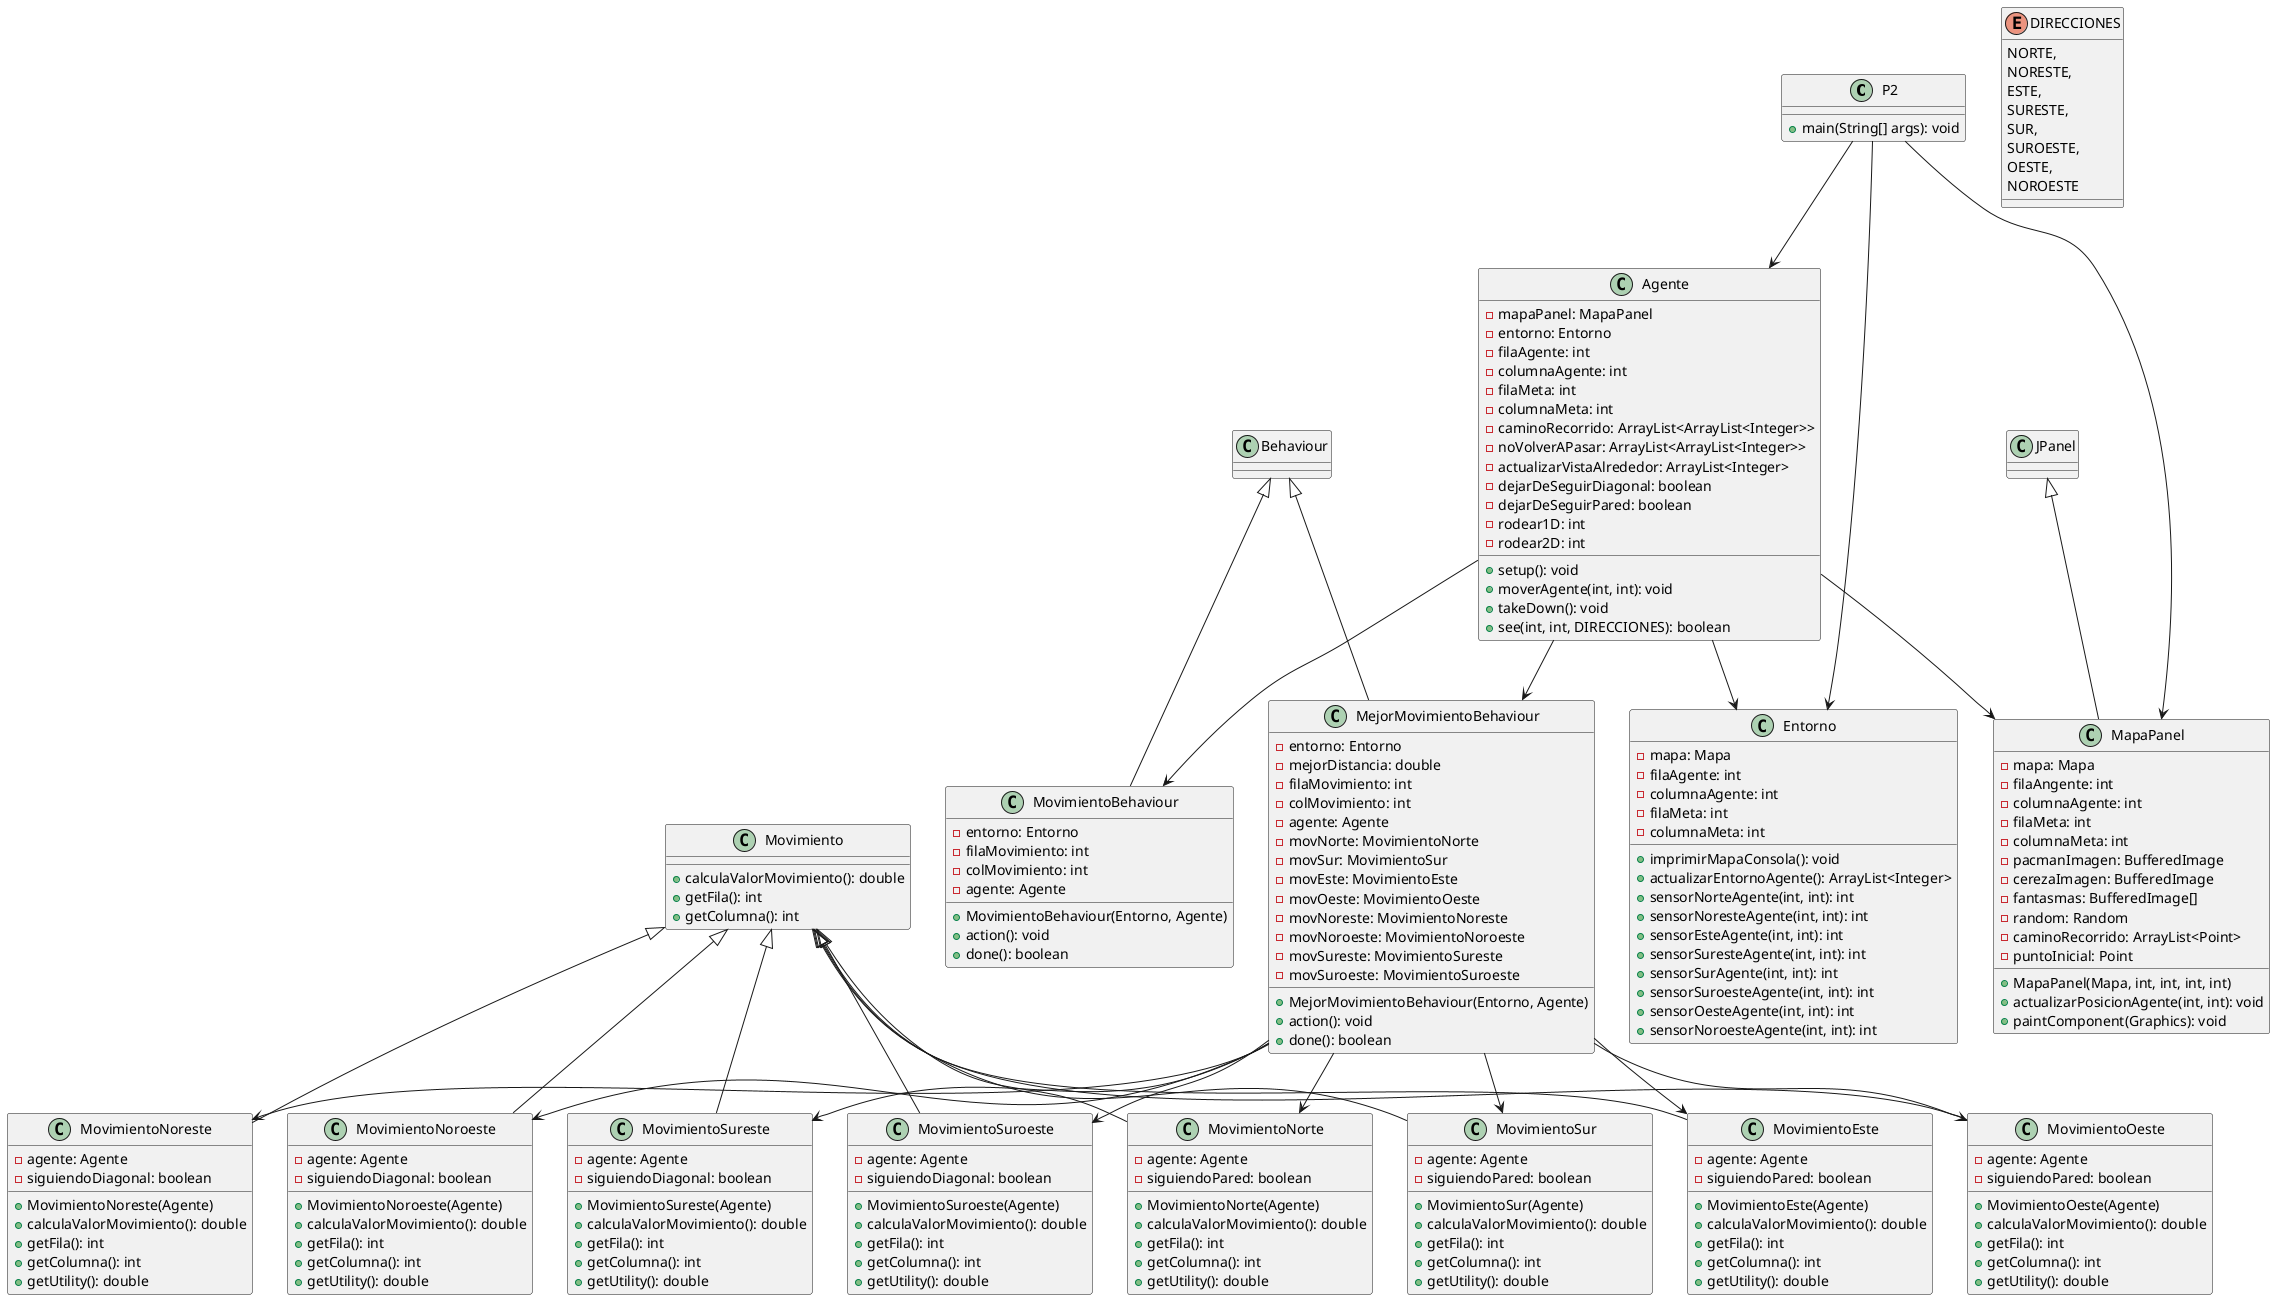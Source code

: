 @startuml

class P2 {
    + main(String[] args): void
}

class Entorno {
    - mapa: Mapa
    - filaAgente: int
    - columnaAgente: int
    - filaMeta: int
    - columnaMeta: int
    + imprimirMapaConsola(): void
    + actualizarEntornoAgente(): ArrayList<Integer>
    + sensorNorteAgente(int, int): int
    + sensorNoresteAgente(int, int): int
    + sensorEsteAgente(int, int): int
    + sensorSuresteAgente(int, int): int
    + sensorSurAgente(int, int): int
    + sensorSuroesteAgente(int, int): int
    + sensorOesteAgente(int, int): int
    + sensorNoroesteAgente(int, int): int
}

class Agente {
    - mapaPanel: MapaPanel
    - entorno: Entorno
    - filaAgente: int
    - columnaAgente: int
    - filaMeta: int
    - columnaMeta: int
    - caminoRecorrido: ArrayList<ArrayList<Integer>>
    - noVolverAPasar: ArrayList<ArrayList<Integer>>
    - actualizarVistaAlrededor: ArrayList<Integer>
    - dejarDeSeguirDiagonal: boolean
    - dejarDeSeguirPared: boolean
    - rodear1D: int
    - rodear2D: int
    + setup(): void
    + moverAgente(int, int): void
    + takeDown(): void
    + see(int, int, DIRECCIONES): boolean
}

class Movimiento {
    + calculaValorMovimiento(): double
    + getFila(): int
    + getColumna(): int
}

class MovimientoNoreste extends Movimiento {
    - agente: Agente
    - siguiendoDiagonal: boolean
    + MovimientoNoreste(Agente)
    + calculaValorMovimiento(): double
    + getFila(): int
    + getColumna(): int
    + getUtility(): double
}

class MovimientoNoroeste extends Movimiento {
    - agente: Agente
    - siguiendoDiagonal: boolean
    + MovimientoNoroeste(Agente)
    + calculaValorMovimiento(): double
    + getFila(): int
    + getColumna(): int
    + getUtility(): double
}

class MovimientoSureste extends Movimiento {
    - agente: Agente
    - siguiendoDiagonal: boolean
    + MovimientoSureste(Agente)
    + calculaValorMovimiento(): double
    + getFila(): int
    + getColumna(): int
    + getUtility(): double
}

class MovimientoSuroeste extends Movimiento {
    - agente: Agente
    - siguiendoDiagonal: boolean
    + MovimientoSuroeste(Agente)
    + calculaValorMovimiento(): double
    + getFila(): int
    + getColumna(): int
    + getUtility(): double
}

class MovimientoNorte extends Movimiento {
    - agente: Agente
    - siguiendoPared: boolean
    + MovimientoNorte(Agente)
    + calculaValorMovimiento(): double
    + getFila(): int
    + getColumna(): int
    + getUtility(): double
}

class MovimientoSur extends Movimiento {
    - agente: Agente
    - siguiendoPared: boolean
    + MovimientoSur(Agente)
    + calculaValorMovimiento(): double
    + getFila(): int
    + getColumna(): int
    + getUtility(): double
}

class MovimientoEste extends Movimiento {
    - agente: Agente
    - siguiendoPared: boolean
    + MovimientoEste(Agente)
    + calculaValorMovimiento(): double
    + getFila(): int
    + getColumna(): int
    + getUtility(): double
}

class MovimientoOeste extends Movimiento {
    - agente: Agente
    - siguiendoPared: boolean
    + MovimientoOeste(Agente)
    + calculaValorMovimiento(): double
    + getFila(): int
    + getColumna(): int
    + getUtility(): double
}

class MovimientoBehaviour extends Behaviour {
    - entorno: Entorno
    - filaMovimiento: int
    - colMovimiento: int
    - agente: Agente
    + MovimientoBehaviour(Entorno, Agente)
    + action(): void
    + done(): boolean
}

class MejorMovimientoBehaviour extends Behaviour {
    - entorno: Entorno
    - mejorDistancia: double
    - filaMovimiento: int
    - colMovimiento: int
    - agente: Agente
    - movNorte: MovimientoNorte
    - movSur: MovimientoSur
    - movEste: MovimientoEste
    - movOeste: MovimientoOeste
    - movNoreste: MovimientoNoreste
    - movNoroeste: MovimientoNoroeste
    - movSureste: MovimientoSureste
    - movSuroeste: MovimientoSuroeste
    + MejorMovimientoBehaviour(Entorno, Agente)
    + action(): void
    + done(): boolean
}

class MapaPanel extends JPanel {
    - mapa: Mapa
    - filaAngente: int
    - columnaAgente: int
    - filaMeta: int
    - columnaMeta: int
    - pacmanImagen: BufferedImage
    - cerezaImagen: BufferedImage
    - fantasmas: BufferedImage[]
    - random: Random
    - caminoRecorrido: ArrayList<Point>
    - puntoInicial: Point
    + MapaPanel(Mapa, int, int, int, int)
    + actualizarPosicionAgente(int, int): void
    + paintComponent(Graphics): void
}

enum DIRECCIONES {
    NORTE,
    NORESTE,
    ESTE,
    SURESTE,
    SUR,
    SUROESTE,
    OESTE,
    NOROESTE
}

P2 --> Entorno
P2 --> MapaPanel
P2 --> Agente
Agente --> Entorno
Agente --> MapaPanel
Agente --> MejorMovimientoBehaviour
Agente --> MovimientoBehaviour
MejorMovimientoBehaviour --> MovimientoNorte
MejorMovimientoBehaviour --> MovimientoSur
MejorMovimientoBehaviour --> MovimientoEste
MejorMovimientoBehaviour --> MovimientoOeste
MejorMovimientoBehaviour --> MovimientoNoreste
MejorMovimientoBehaviour --> MovimientoNoroeste
MejorMovimientoBehaviour --> MovimientoSureste
MejorMovimientoBehaviour --> MovimientoSuroeste

@enduml